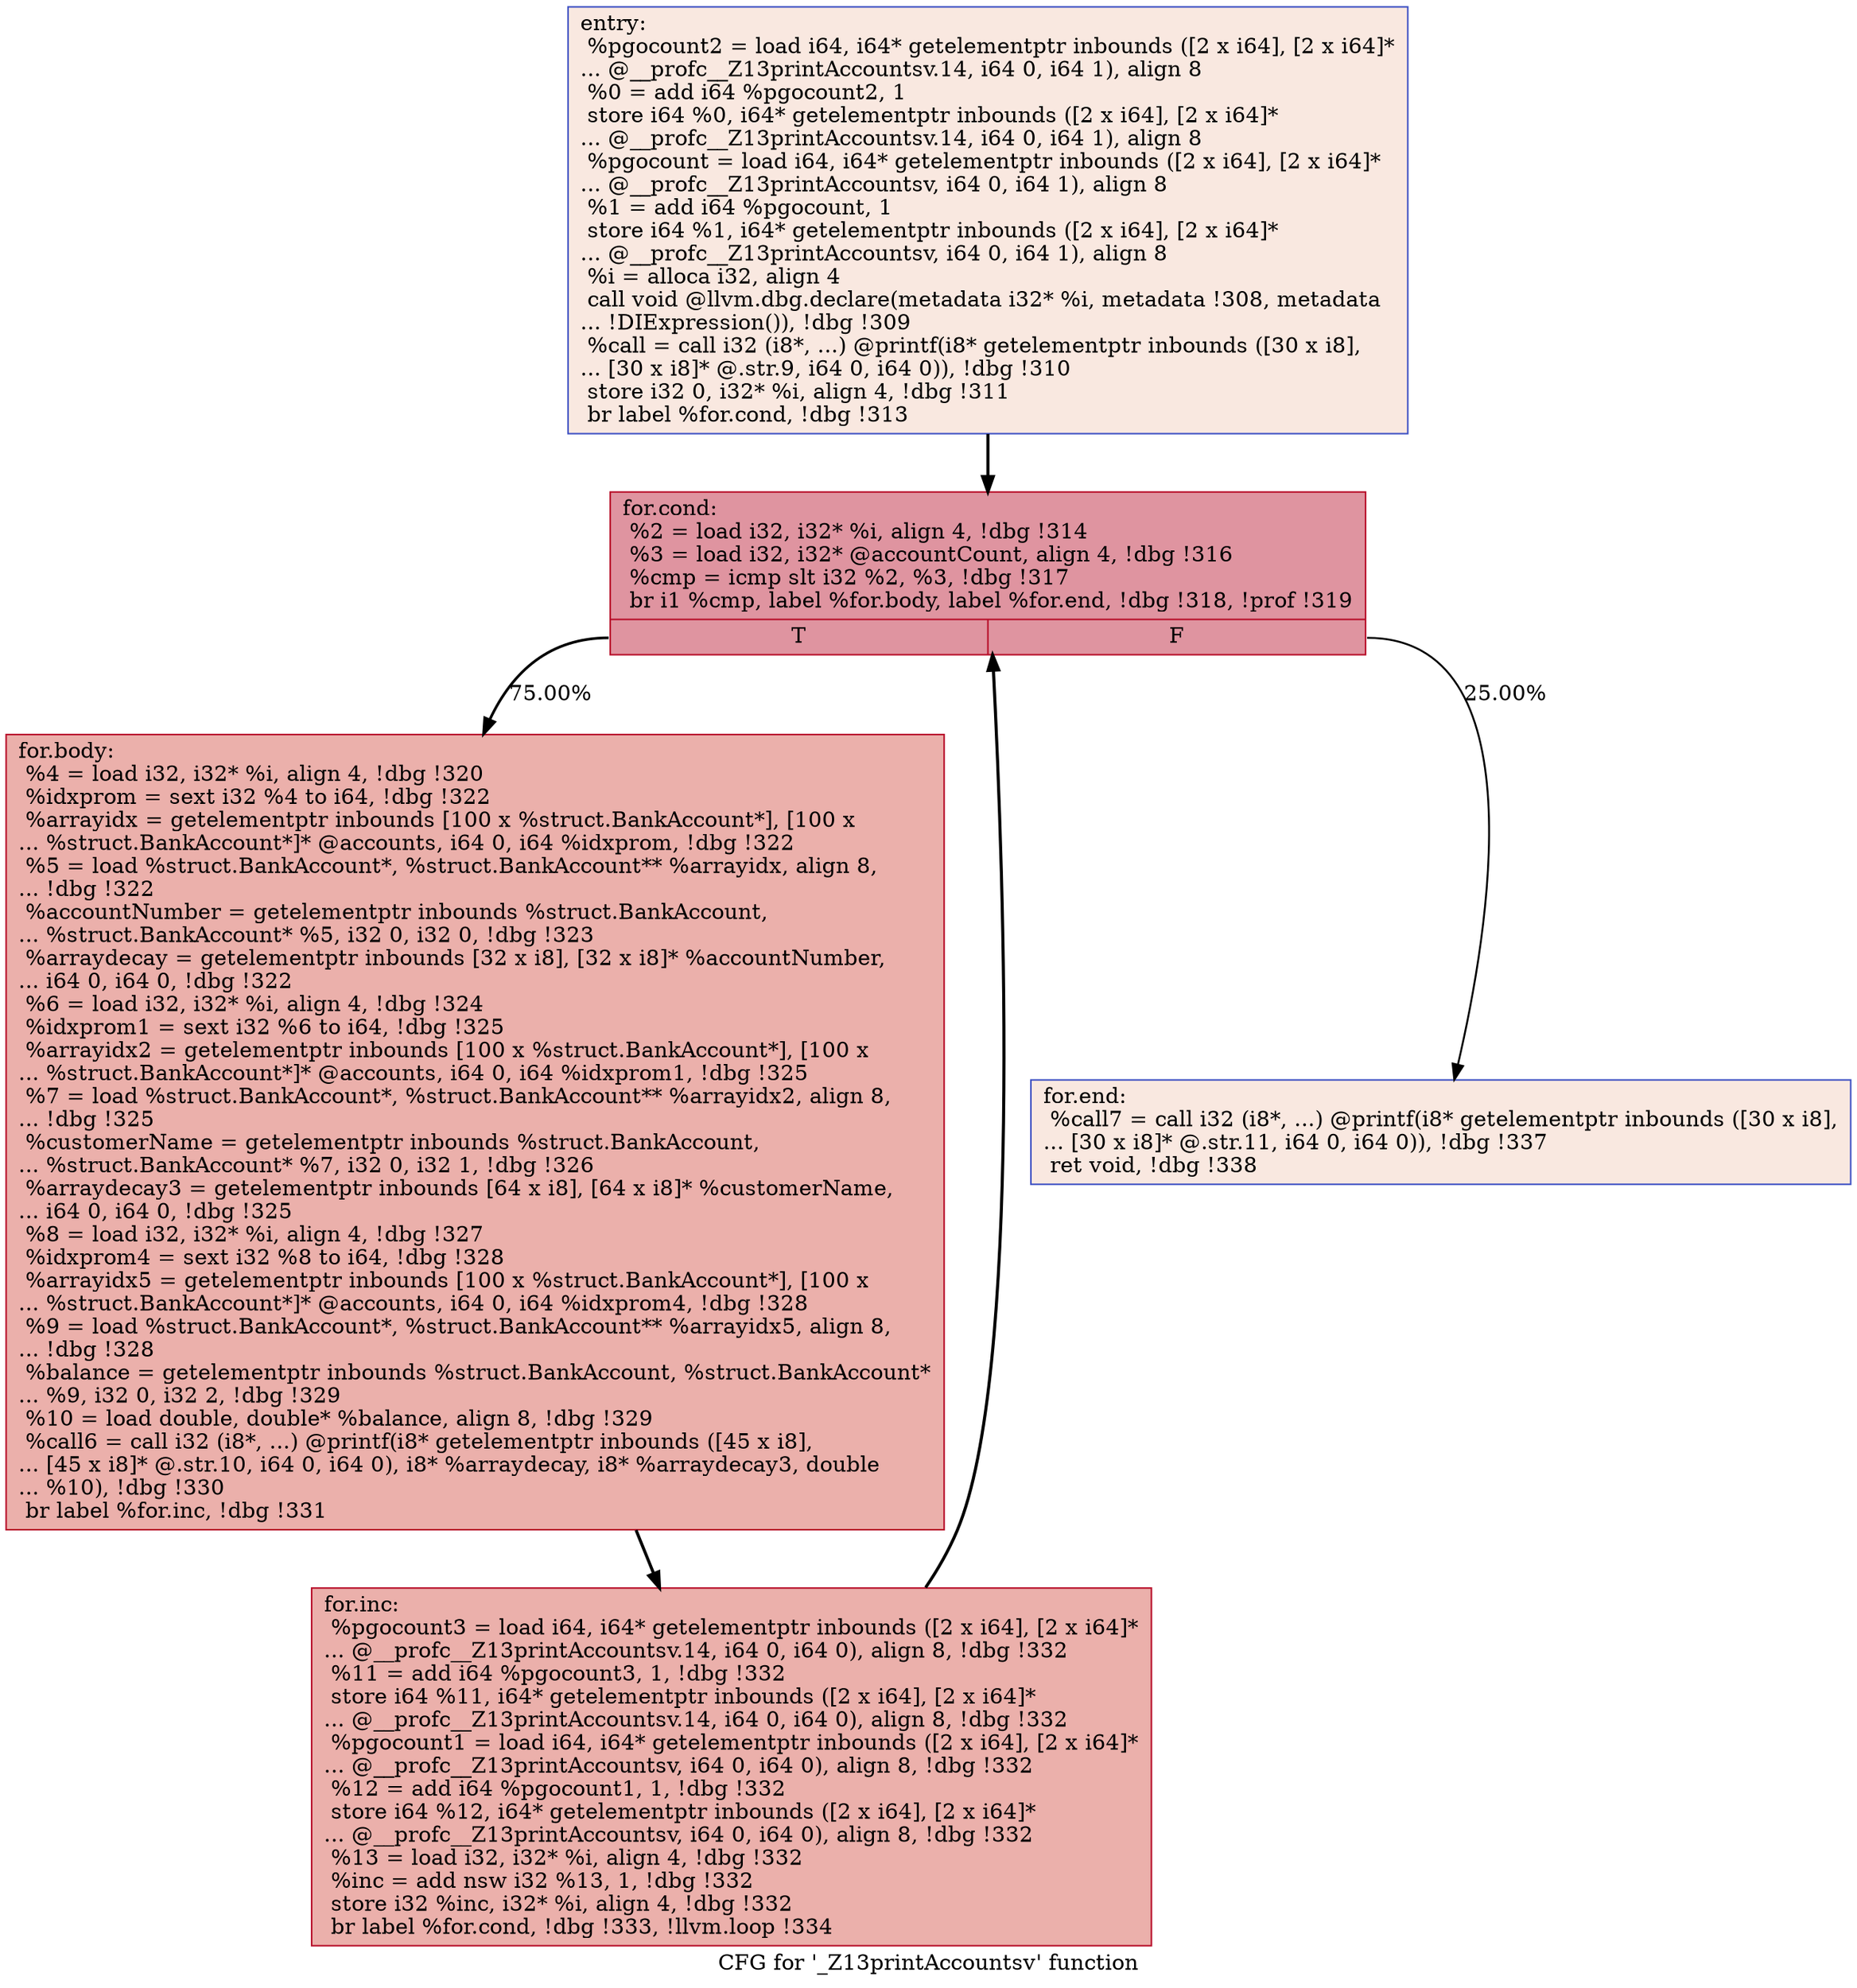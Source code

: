 digraph "CFG for '_Z13printAccountsv' function" {
	label="CFG for '_Z13printAccountsv' function";

	Node0x5588c5a95ee0 [shape=record,color="#3d50c3ff", style=filled, fillcolor="#f1ccb870",label="{entry:\l  %pgocount2 = load i64, i64* getelementptr inbounds ([2 x i64], [2 x i64]*\l... @__profc__Z13printAccountsv.14, i64 0, i64 1), align 8\l  %0 = add i64 %pgocount2, 1\l  store i64 %0, i64* getelementptr inbounds ([2 x i64], [2 x i64]*\l... @__profc__Z13printAccountsv.14, i64 0, i64 1), align 8\l  %pgocount = load i64, i64* getelementptr inbounds ([2 x i64], [2 x i64]*\l... @__profc__Z13printAccountsv, i64 0, i64 1), align 8\l  %1 = add i64 %pgocount, 1\l  store i64 %1, i64* getelementptr inbounds ([2 x i64], [2 x i64]*\l... @__profc__Z13printAccountsv, i64 0, i64 1), align 8\l  %i = alloca i32, align 4\l  call void @llvm.dbg.declare(metadata i32* %i, metadata !308, metadata\l... !DIExpression()), !dbg !309\l  %call = call i32 (i8*, ...) @printf(i8* getelementptr inbounds ([30 x i8],\l... [30 x i8]* @.str.9, i64 0, i64 0)), !dbg !310\l  store i32 0, i32* %i, align 4, !dbg !311\l  br label %for.cond, !dbg !313\l}"];
	Node0x5588c5a95ee0 -> Node0x5588c5a97760[penwidth=2];
	Node0x5588c5a97760 [shape=record,color="#b70d28ff", style=filled, fillcolor="#b70d2870",label="{for.cond:                                         \l  %2 = load i32, i32* %i, align 4, !dbg !314\l  %3 = load i32, i32* @accountCount, align 4, !dbg !316\l  %cmp = icmp slt i32 %2, %3, !dbg !317\l  br i1 %cmp, label %for.body, label %for.end, !dbg !318, !prof !319\l|{<s0>T|<s1>F}}"];
	Node0x5588c5a97760:s0 -> Node0x5588c5a977b0[label="75.00%" penwidth=1.75];
	Node0x5588c5a97760:s1 -> Node0x5588c5a97850[label="25.00%" penwidth=1.25];
	Node0x5588c5a977b0 [shape=record,color="#b70d28ff", style=filled, fillcolor="#d24b4070",label="{for.body:                                         \l  %4 = load i32, i32* %i, align 4, !dbg !320\l  %idxprom = sext i32 %4 to i64, !dbg !322\l  %arrayidx = getelementptr inbounds [100 x %struct.BankAccount*], [100 x\l... %struct.BankAccount*]* @accounts, i64 0, i64 %idxprom, !dbg !322\l  %5 = load %struct.BankAccount*, %struct.BankAccount** %arrayidx, align 8,\l... !dbg !322\l  %accountNumber = getelementptr inbounds %struct.BankAccount,\l... %struct.BankAccount* %5, i32 0, i32 0, !dbg !323\l  %arraydecay = getelementptr inbounds [32 x i8], [32 x i8]* %accountNumber,\l... i64 0, i64 0, !dbg !322\l  %6 = load i32, i32* %i, align 4, !dbg !324\l  %idxprom1 = sext i32 %6 to i64, !dbg !325\l  %arrayidx2 = getelementptr inbounds [100 x %struct.BankAccount*], [100 x\l... %struct.BankAccount*]* @accounts, i64 0, i64 %idxprom1, !dbg !325\l  %7 = load %struct.BankAccount*, %struct.BankAccount** %arrayidx2, align 8,\l... !dbg !325\l  %customerName = getelementptr inbounds %struct.BankAccount,\l... %struct.BankAccount* %7, i32 0, i32 1, !dbg !326\l  %arraydecay3 = getelementptr inbounds [64 x i8], [64 x i8]* %customerName,\l... i64 0, i64 0, !dbg !325\l  %8 = load i32, i32* %i, align 4, !dbg !327\l  %idxprom4 = sext i32 %8 to i64, !dbg !328\l  %arrayidx5 = getelementptr inbounds [100 x %struct.BankAccount*], [100 x\l... %struct.BankAccount*]* @accounts, i64 0, i64 %idxprom4, !dbg !328\l  %9 = load %struct.BankAccount*, %struct.BankAccount** %arrayidx5, align 8,\l... !dbg !328\l  %balance = getelementptr inbounds %struct.BankAccount, %struct.BankAccount*\l... %9, i32 0, i32 2, !dbg !329\l  %10 = load double, double* %balance, align 8, !dbg !329\l  %call6 = call i32 (i8*, ...) @printf(i8* getelementptr inbounds ([45 x i8],\l... [45 x i8]* @.str.10, i64 0, i64 0), i8* %arraydecay, i8* %arraydecay3, double\l... %10), !dbg !330\l  br label %for.inc, !dbg !331\l}"];
	Node0x5588c5a977b0 -> Node0x5588c5a97800[penwidth=2];
	Node0x5588c5a97800 [shape=record,color="#b70d28ff", style=filled, fillcolor="#d24b4070",label="{for.inc:                                          \l  %pgocount3 = load i64, i64* getelementptr inbounds ([2 x i64], [2 x i64]*\l... @__profc__Z13printAccountsv.14, i64 0, i64 0), align 8, !dbg !332\l  %11 = add i64 %pgocount3, 1, !dbg !332\l  store i64 %11, i64* getelementptr inbounds ([2 x i64], [2 x i64]*\l... @__profc__Z13printAccountsv.14, i64 0, i64 0), align 8, !dbg !332\l  %pgocount1 = load i64, i64* getelementptr inbounds ([2 x i64], [2 x i64]*\l... @__profc__Z13printAccountsv, i64 0, i64 0), align 8, !dbg !332\l  %12 = add i64 %pgocount1, 1, !dbg !332\l  store i64 %12, i64* getelementptr inbounds ([2 x i64], [2 x i64]*\l... @__profc__Z13printAccountsv, i64 0, i64 0), align 8, !dbg !332\l  %13 = load i32, i32* %i, align 4, !dbg !332\l  %inc = add nsw i32 %13, 1, !dbg !332\l  store i32 %inc, i32* %i, align 4, !dbg !332\l  br label %for.cond, !dbg !333, !llvm.loop !334\l}"];
	Node0x5588c5a97800 -> Node0x5588c5a97760[penwidth=2];
	Node0x5588c5a97850 [shape=record,color="#3d50c3ff", style=filled, fillcolor="#f1ccb870",label="{for.end:                                          \l  %call7 = call i32 (i8*, ...) @printf(i8* getelementptr inbounds ([30 x i8],\l... [30 x i8]* @.str.11, i64 0, i64 0)), !dbg !337\l  ret void, !dbg !338\l}"];
}
